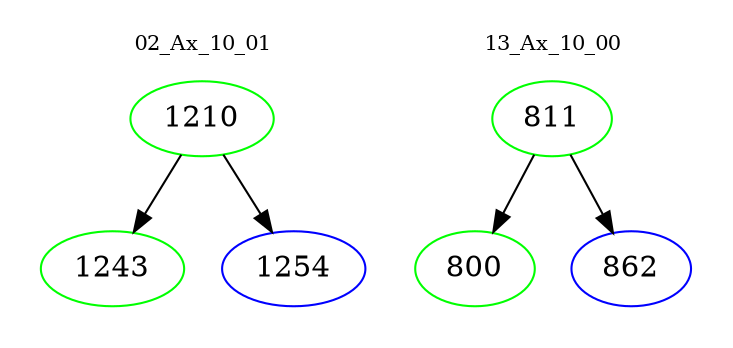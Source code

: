 digraph{
subgraph cluster_0 {
color = white
label = "02_Ax_10_01";
fontsize=10;
T0_1210 [label="1210", color="green"]
T0_1210 -> T0_1243 [color="black"]
T0_1243 [label="1243", color="green"]
T0_1210 -> T0_1254 [color="black"]
T0_1254 [label="1254", color="blue"]
}
subgraph cluster_1 {
color = white
label = "13_Ax_10_00";
fontsize=10;
T1_811 [label="811", color="green"]
T1_811 -> T1_800 [color="black"]
T1_800 [label="800", color="green"]
T1_811 -> T1_862 [color="black"]
T1_862 [label="862", color="blue"]
}
}
